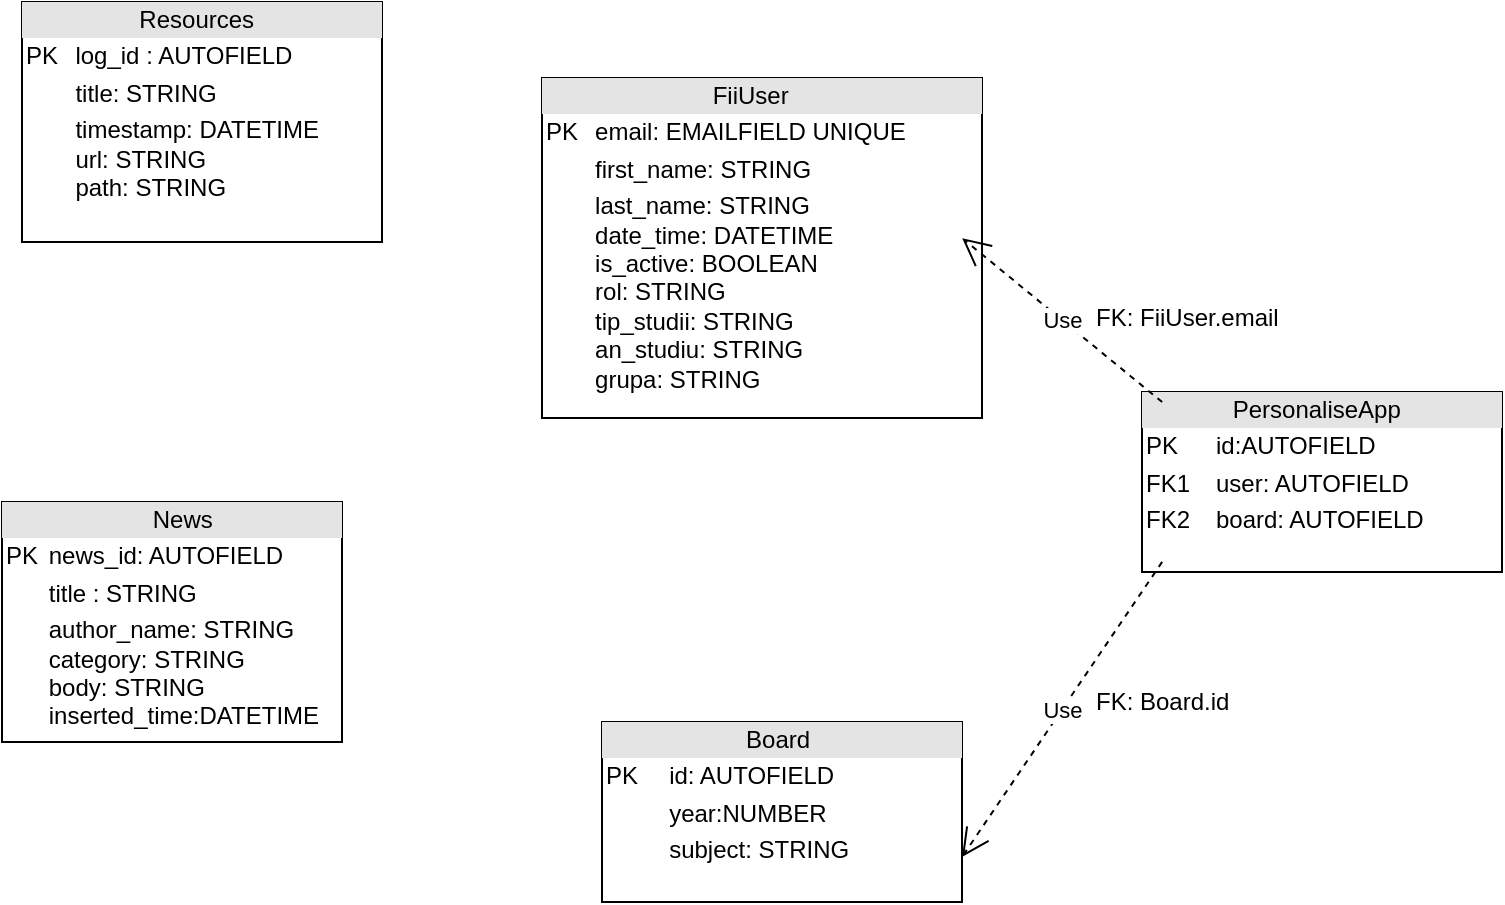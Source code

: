 <mxfile version="10.6.3" type="device"><diagram id="gCjhArw-hXv-ns35EYA6" name="Page-1"><mxGraphModel dx="870" dy="521" grid="1" gridSize="10" guides="1" tooltips="1" connect="1" arrows="1" fold="1" page="1" pageScale="1" pageWidth="850" pageHeight="1100" math="0" shadow="0"><root><mxCell id="0"/><mxCell id="1" parent="0"/><mxCell id="ifPd0JAsuk9PPJDsKtTC-1" value="&lt;div style=&quot;box-sizing: border-box ; width: 100% ; background: #e4e4e4 ; padding: 2px&quot;&gt;&amp;nbsp; &amp;nbsp; &amp;nbsp; &amp;nbsp; &amp;nbsp; &amp;nbsp; &amp;nbsp; &amp;nbsp; &amp;nbsp; &amp;nbsp; &amp;nbsp; &amp;nbsp; &amp;nbsp;FiiUser&lt;/div&gt;&lt;table style=&quot;width: 100% ; font-size: 1em&quot; cellpadding=&quot;2&quot; cellspacing=&quot;0&quot;&gt;&lt;tbody&gt;&lt;tr&gt;&lt;td&gt;PK&lt;/td&gt;&lt;td&gt;email: EMAILFIELD UNIQUE&lt;/td&gt;&lt;/tr&gt;&lt;tr&gt;&lt;td&gt;&lt;br&gt;&lt;/td&gt;&lt;td&gt;first_name: STRING&lt;/td&gt;&lt;/tr&gt;&lt;tr&gt;&lt;td&gt;&lt;/td&gt;&lt;td&gt;last_name: STRING&lt;br&gt;date_time: DATETIME&lt;br&gt;is_active: BOOLEAN&lt;br&gt;rol: STRING&lt;br&gt;tip_studii: STRING&lt;br&gt;an_studiu: STRING&lt;br&gt;grupa: STRING&lt;br&gt;&lt;br&gt;&lt;/td&gt;&lt;/tr&gt;&lt;/tbody&gt;&lt;/table&gt;" style="verticalAlign=top;align=left;overflow=fill;html=1;" vertex="1" parent="1"><mxGeometry x="270" y="138" width="220" height="170" as="geometry"/></mxCell><mxCell id="ifPd0JAsuk9PPJDsKtTC-2" value="&lt;div style=&quot;box-sizing: border-box ; width: 100% ; background: #e4e4e4 ; padding: 2px&quot;&gt;&amp;nbsp; &amp;nbsp; &amp;nbsp; &amp;nbsp; &amp;nbsp; &amp;nbsp; &amp;nbsp; &amp;nbsp; &amp;nbsp; &amp;nbsp; &amp;nbsp; News&lt;/div&gt;&lt;table style=&quot;width: 100% ; font-size: 1em&quot; cellpadding=&quot;2&quot; cellspacing=&quot;0&quot;&gt;&lt;tbody&gt;&lt;tr&gt;&lt;td&gt;PK&lt;/td&gt;&lt;td&gt;news_id: AUTOFIELD&lt;/td&gt;&lt;/tr&gt;&lt;tr&gt;&lt;td&gt;&lt;br&gt;&lt;/td&gt;&lt;td&gt;title : STRING&lt;/td&gt;&lt;/tr&gt;&lt;tr&gt;&lt;td&gt;&lt;/td&gt;&lt;td&gt;author_name: STRING&lt;br&gt;category: STRING&lt;br&gt;body: STRING&lt;br&gt;inserted_time:DATETIME&lt;br&gt;&lt;br&gt;&lt;/td&gt;&lt;/tr&gt;&lt;/tbody&gt;&lt;/table&gt;" style="verticalAlign=top;align=left;overflow=fill;html=1;" vertex="1" parent="1"><mxGeometry y="350" width="170" height="120" as="geometry"/></mxCell><mxCell id="ifPd0JAsuk9PPJDsKtTC-4" value="&lt;div style=&quot;box-sizing: border-box ; width: 100% ; background: #e4e4e4 ; padding: 2px&quot;&gt;&amp;nbsp; &amp;nbsp; &amp;nbsp; &amp;nbsp; &amp;nbsp; &amp;nbsp; &amp;nbsp; &amp;nbsp; &amp;nbsp;Resources&lt;/div&gt;&lt;table style=&quot;width: 100% ; font-size: 1em&quot; cellpadding=&quot;2&quot; cellspacing=&quot;0&quot;&gt;&lt;tbody&gt;&lt;tr&gt;&lt;td&gt;PK&lt;/td&gt;&lt;td&gt;log_id : AUTOFIELD&lt;/td&gt;&lt;/tr&gt;&lt;tr&gt;&lt;td&gt;&lt;br&gt;&lt;/td&gt;&lt;td&gt;title: STRING&lt;/td&gt;&lt;/tr&gt;&lt;tr&gt;&lt;td&gt;&lt;/td&gt;&lt;td&gt;timestamp: DATETIME&lt;br&gt;url: STRING&lt;br&gt;path: STRING&lt;/td&gt;&lt;/tr&gt;&lt;/tbody&gt;&lt;/table&gt;" style="verticalAlign=top;align=left;overflow=fill;html=1;" vertex="1" parent="1"><mxGeometry x="10" y="100" width="180" height="120" as="geometry"/></mxCell><mxCell id="ifPd0JAsuk9PPJDsKtTC-5" value="&lt;div style=&quot;box-sizing: border-box ; width: 100% ; background: #e4e4e4 ; padding: 2px&quot;&gt;&amp;nbsp; &amp;nbsp; &amp;nbsp; &amp;nbsp; &amp;nbsp; &amp;nbsp; &amp;nbsp; &amp;nbsp; &amp;nbsp; &amp;nbsp; &amp;nbsp;Board&lt;/div&gt;&lt;table style=&quot;width: 100% ; font-size: 1em&quot; cellpadding=&quot;2&quot; cellspacing=&quot;0&quot;&gt;&lt;tbody&gt;&lt;tr&gt;&lt;td&gt;PK&lt;/td&gt;&lt;td&gt;id: AUTOFIELD&lt;/td&gt;&lt;/tr&gt;&lt;tr&gt;&lt;td&gt;&lt;br&gt;&lt;/td&gt;&lt;td&gt;year:NUMBER&lt;/td&gt;&lt;/tr&gt;&lt;tr&gt;&lt;td&gt;&lt;/td&gt;&lt;td&gt;subject: STRING&lt;/td&gt;&lt;/tr&gt;&lt;/tbody&gt;&lt;/table&gt;" style="verticalAlign=top;align=left;overflow=fill;html=1;" vertex="1" parent="1"><mxGeometry x="300" y="460" width="180" height="90" as="geometry"/></mxCell><mxCell id="ifPd0JAsuk9PPJDsKtTC-6" value="&lt;div style=&quot;box-sizing: border-box ; width: 100% ; background: #e4e4e4 ; padding: 2px&quot;&gt;&amp;nbsp; &amp;nbsp; &amp;nbsp; &amp;nbsp; &amp;nbsp; &amp;nbsp; &amp;nbsp;PersonaliseApp&lt;/div&gt;&lt;table style=&quot;width: 100% ; font-size: 1em&quot; cellpadding=&quot;2&quot; cellspacing=&quot;0&quot;&gt;&lt;tbody&gt;&lt;tr&gt;&lt;td&gt;PK&lt;/td&gt;&lt;td&gt;id:AUTOFIELD&lt;/td&gt;&lt;/tr&gt;&lt;tr&gt;&lt;td&gt;FK1&lt;/td&gt;&lt;td&gt;user: AUTOFIELD&lt;/td&gt;&lt;/tr&gt;&lt;tr&gt;&lt;td&gt;FK2&lt;/td&gt;&lt;td&gt;board: AUTOFIELD&lt;/td&gt;&lt;/tr&gt;&lt;/tbody&gt;&lt;/table&gt;" style="verticalAlign=top;align=left;overflow=fill;html=1;" vertex="1" parent="1"><mxGeometry x="570" y="295" width="180" height="90" as="geometry"/></mxCell><mxCell id="ifPd0JAsuk9PPJDsKtTC-7" value="Use" style="endArrow=open;endSize=12;dashed=1;html=1;exitX=0.056;exitY=0.944;exitDx=0;exitDy=0;exitPerimeter=0;entryX=1;entryY=0.75;entryDx=0;entryDy=0;" edge="1" parent="1" source="ifPd0JAsuk9PPJDsKtTC-6" target="ifPd0JAsuk9PPJDsKtTC-5"><mxGeometry width="160" relative="1" as="geometry"><mxPoint x="480" y="480" as="sourcePoint"/><mxPoint x="640" y="480" as="targetPoint"/></mxGeometry></mxCell><mxCell id="ifPd0JAsuk9PPJDsKtTC-8" value="Use" style="endArrow=open;endSize=12;dashed=1;html=1;exitX=0.056;exitY=0.056;exitDx=0;exitDy=0;exitPerimeter=0;entryX=0.955;entryY=0.471;entryDx=0;entryDy=0;entryPerimeter=0;" edge="1" parent="1" source="ifPd0JAsuk9PPJDsKtTC-6" target="ifPd0JAsuk9PPJDsKtTC-1"><mxGeometry width="160" relative="1" as="geometry"><mxPoint x="520" y="188.545" as="sourcePoint"/><mxPoint x="680" y="188.545" as="targetPoint"/></mxGeometry></mxCell><mxCell id="ifPd0JAsuk9PPJDsKtTC-10" value="FK: Board.id" style="text;html=1;resizable=0;points=[];autosize=1;align=left;verticalAlign=top;spacingTop=-4;" vertex="1" parent="1"><mxGeometry x="545" y="440" width="80" height="20" as="geometry"/></mxCell><mxCell id="ifPd0JAsuk9PPJDsKtTC-11" value="FK: FiiUser.email" style="text;html=1;resizable=0;points=[];autosize=1;align=left;verticalAlign=top;spacingTop=-4;" vertex="1" parent="1"><mxGeometry x="545" y="248" width="110" height="20" as="geometry"/></mxCell></root></mxGraphModel></diagram></mxfile>